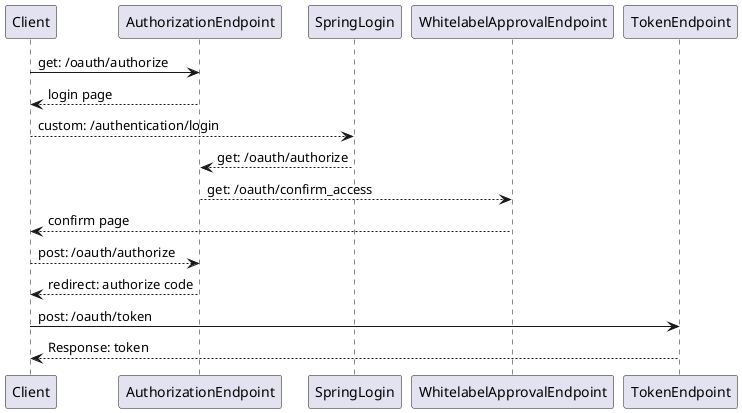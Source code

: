 @startuml
Client -> AuthorizationEndpoint: get: /oauth/authorize
AuthorizationEndpoint --> Client: login page

Client --> SpringLogin: custom: /authentication/login
SpringLogin --> AuthorizationEndpoint: get: /oauth/authorize
AuthorizationEndpoint --> WhitelabelApprovalEndpoint: get: /oauth/confirm_access
WhitelabelApprovalEndpoint --> Client: confirm page

Client --> AuthorizationEndpoint: post: /oauth/authorize
AuthorizationEndpoint --> Client: redirect: authorize code

Client -> TokenEndpoint: post: /oauth/token
TokenEndpoint --> Client: Response: token
@enduml




